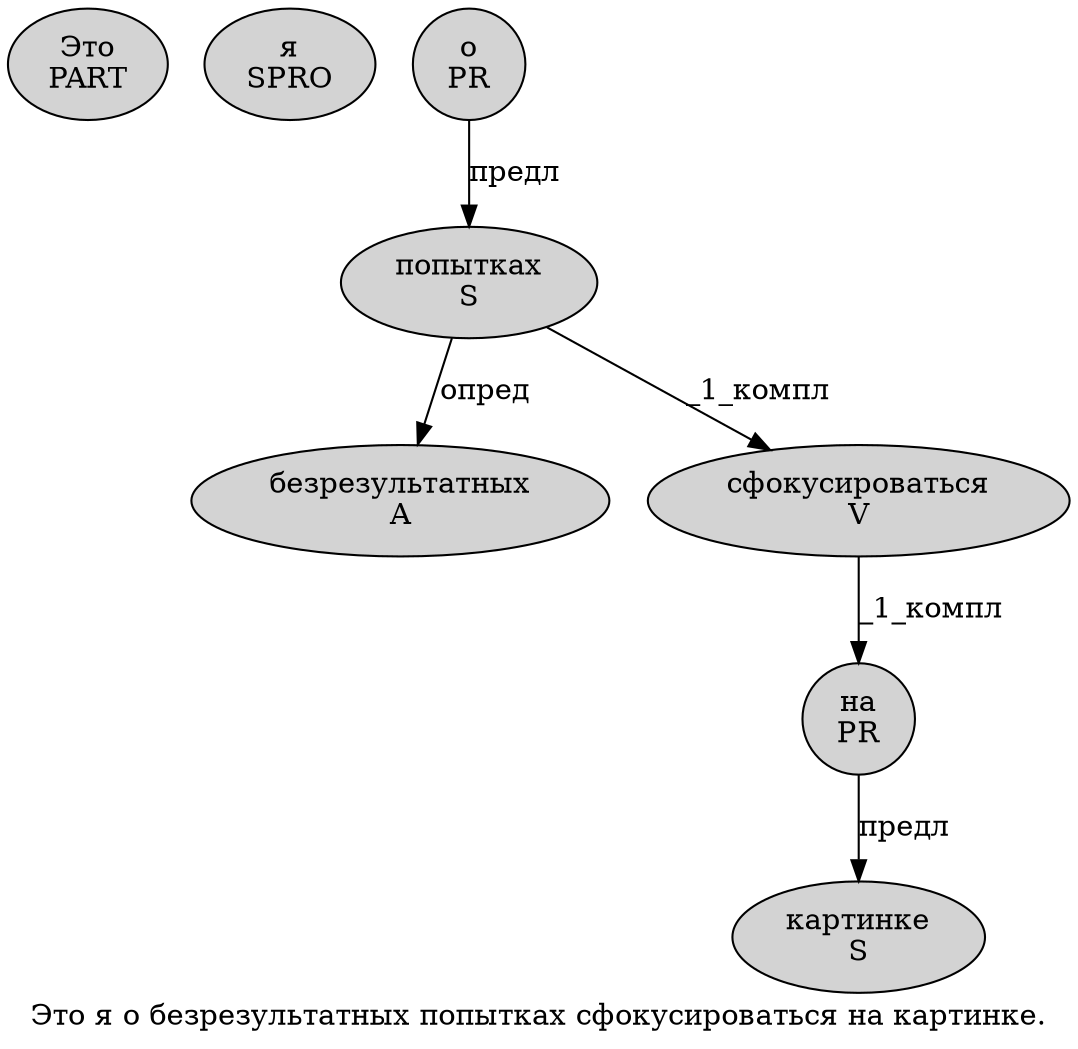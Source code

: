 digraph SENTENCE_2397 {
	graph [label="Это я о безрезультатных попытках сфокусироваться на картинке."]
	node [style=filled]
		0 [label="Это
PART" color="" fillcolor=lightgray penwidth=1 shape=ellipse]
		1 [label="я
SPRO" color="" fillcolor=lightgray penwidth=1 shape=ellipse]
		2 [label="о
PR" color="" fillcolor=lightgray penwidth=1 shape=ellipse]
		3 [label="безрезультатных
A" color="" fillcolor=lightgray penwidth=1 shape=ellipse]
		4 [label="попытках
S" color="" fillcolor=lightgray penwidth=1 shape=ellipse]
		5 [label="сфокусироваться
V" color="" fillcolor=lightgray penwidth=1 shape=ellipse]
		6 [label="на
PR" color="" fillcolor=lightgray penwidth=1 shape=ellipse]
		7 [label="картинке
S" color="" fillcolor=lightgray penwidth=1 shape=ellipse]
			6 -> 7 [label="предл"]
			5 -> 6 [label="_1_компл"]
			4 -> 3 [label="опред"]
			4 -> 5 [label="_1_компл"]
			2 -> 4 [label="предл"]
}